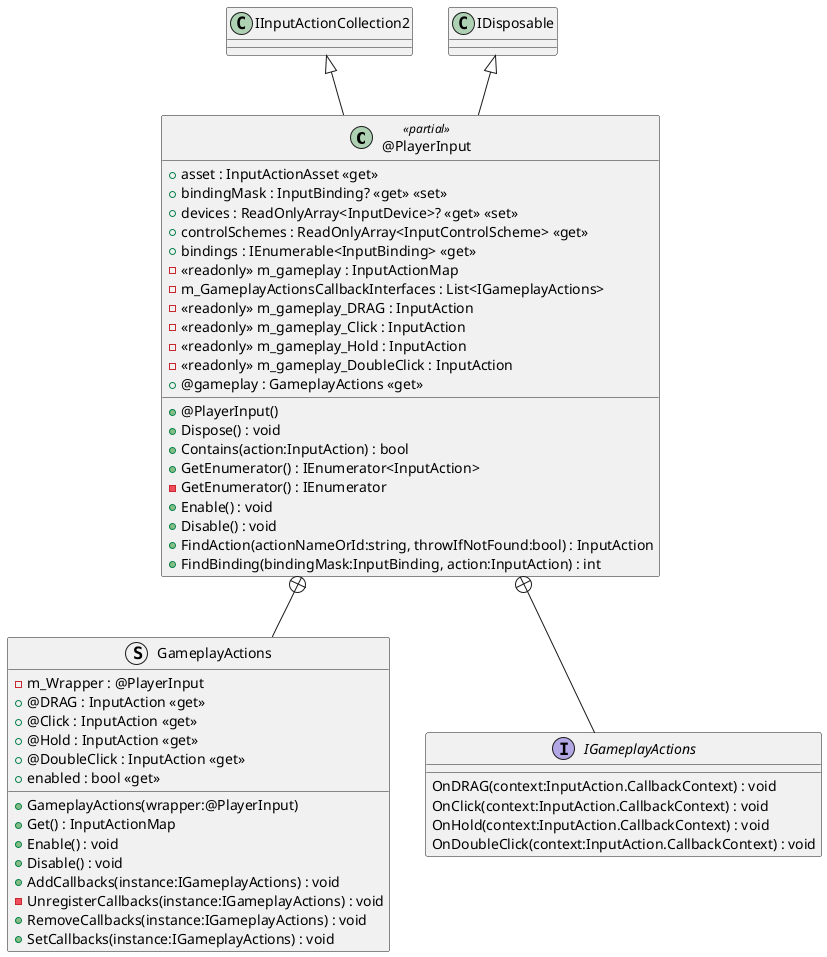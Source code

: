 @startuml
class "@PlayerInput" <<partial>> {
    + asset : InputActionAsset <<get>>
    + @PlayerInput()
    + Dispose() : void
    + bindingMask : InputBinding? <<get>> <<set>>
    + devices : ReadOnlyArray<InputDevice>? <<get>> <<set>>
    + controlSchemes : ReadOnlyArray<InputControlScheme> <<get>>
    + Contains(action:InputAction) : bool
    + GetEnumerator() : IEnumerator<InputAction>
    - GetEnumerator() : IEnumerator
    + Enable() : void
    + Disable() : void
    + bindings : IEnumerable<InputBinding> <<get>>
    + FindAction(actionNameOrId:string, throwIfNotFound:bool) : InputAction
    + FindBinding(bindingMask:InputBinding, action:InputAction) : int
    - <<readonly>> m_gameplay : InputActionMap
    - m_GameplayActionsCallbackInterfaces : List<IGameplayActions>
    - <<readonly>> m_gameplay_DRAG : InputAction
    - <<readonly>> m_gameplay_Click : InputAction
    - <<readonly>> m_gameplay_Hold : InputAction
    - <<readonly>> m_gameplay_DoubleClick : InputAction
    + @gameplay : GameplayActions <<get>>
}
struct GameplayActions {
    - m_Wrapper : @PlayerInput
    + GameplayActions(wrapper:@PlayerInput)
    + @DRAG : InputAction <<get>>
    + @Click : InputAction <<get>>
    + @Hold : InputAction <<get>>
    + @DoubleClick : InputAction <<get>>
    + Get() : InputActionMap
    + Enable() : void
    + Disable() : void
    + enabled : bool <<get>>
    + AddCallbacks(instance:IGameplayActions) : void
    - UnregisterCallbacks(instance:IGameplayActions) : void
    + RemoveCallbacks(instance:IGameplayActions) : void
    + SetCallbacks(instance:IGameplayActions) : void
}
interface IGameplayActions {
    OnDRAG(context:InputAction.CallbackContext) : void
    OnClick(context:InputAction.CallbackContext) : void
    OnHold(context:InputAction.CallbackContext) : void
    OnDoubleClick(context:InputAction.CallbackContext) : void
}
IInputActionCollection2 <|-- "@PlayerInput"
IDisposable <|-- "@PlayerInput"
"@PlayerInput" +-- GameplayActions
"@PlayerInput" +-- IGameplayActions
@enduml
